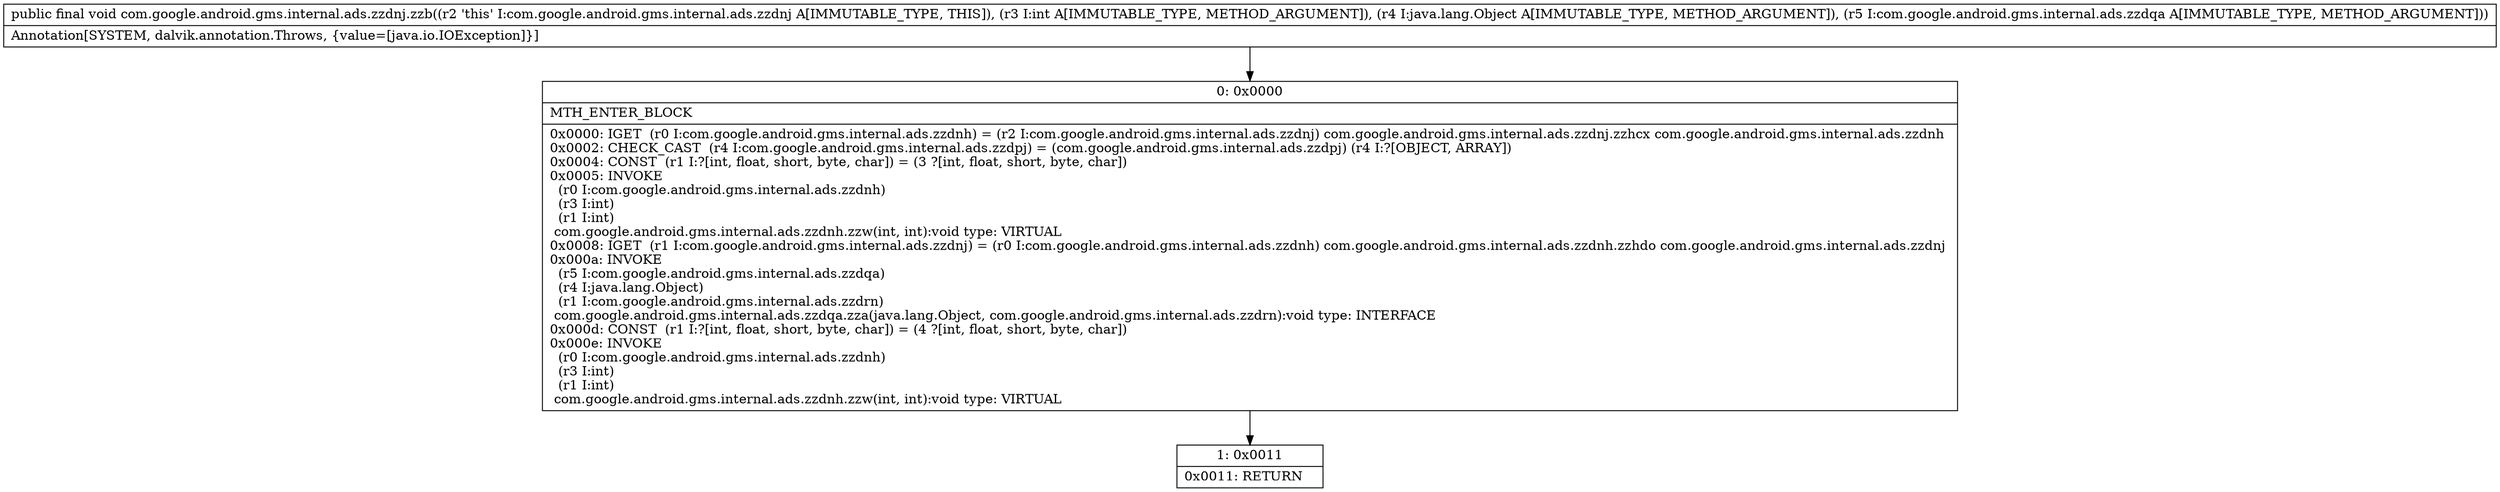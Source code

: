 digraph "CFG forcom.google.android.gms.internal.ads.zzdnj.zzb(ILjava\/lang\/Object;Lcom\/google\/android\/gms\/internal\/ads\/zzdqa;)V" {
Node_0 [shape=record,label="{0\:\ 0x0000|MTH_ENTER_BLOCK\l|0x0000: IGET  (r0 I:com.google.android.gms.internal.ads.zzdnh) = (r2 I:com.google.android.gms.internal.ads.zzdnj) com.google.android.gms.internal.ads.zzdnj.zzhcx com.google.android.gms.internal.ads.zzdnh \l0x0002: CHECK_CAST  (r4 I:com.google.android.gms.internal.ads.zzdpj) = (com.google.android.gms.internal.ads.zzdpj) (r4 I:?[OBJECT, ARRAY]) \l0x0004: CONST  (r1 I:?[int, float, short, byte, char]) = (3 ?[int, float, short, byte, char]) \l0x0005: INVOKE  \l  (r0 I:com.google.android.gms.internal.ads.zzdnh)\l  (r3 I:int)\l  (r1 I:int)\l com.google.android.gms.internal.ads.zzdnh.zzw(int, int):void type: VIRTUAL \l0x0008: IGET  (r1 I:com.google.android.gms.internal.ads.zzdnj) = (r0 I:com.google.android.gms.internal.ads.zzdnh) com.google.android.gms.internal.ads.zzdnh.zzhdo com.google.android.gms.internal.ads.zzdnj \l0x000a: INVOKE  \l  (r5 I:com.google.android.gms.internal.ads.zzdqa)\l  (r4 I:java.lang.Object)\l  (r1 I:com.google.android.gms.internal.ads.zzdrn)\l com.google.android.gms.internal.ads.zzdqa.zza(java.lang.Object, com.google.android.gms.internal.ads.zzdrn):void type: INTERFACE \l0x000d: CONST  (r1 I:?[int, float, short, byte, char]) = (4 ?[int, float, short, byte, char]) \l0x000e: INVOKE  \l  (r0 I:com.google.android.gms.internal.ads.zzdnh)\l  (r3 I:int)\l  (r1 I:int)\l com.google.android.gms.internal.ads.zzdnh.zzw(int, int):void type: VIRTUAL \l}"];
Node_1 [shape=record,label="{1\:\ 0x0011|0x0011: RETURN   \l}"];
MethodNode[shape=record,label="{public final void com.google.android.gms.internal.ads.zzdnj.zzb((r2 'this' I:com.google.android.gms.internal.ads.zzdnj A[IMMUTABLE_TYPE, THIS]), (r3 I:int A[IMMUTABLE_TYPE, METHOD_ARGUMENT]), (r4 I:java.lang.Object A[IMMUTABLE_TYPE, METHOD_ARGUMENT]), (r5 I:com.google.android.gms.internal.ads.zzdqa A[IMMUTABLE_TYPE, METHOD_ARGUMENT]))  | Annotation[SYSTEM, dalvik.annotation.Throws, \{value=[java.io.IOException]\}]\l}"];
MethodNode -> Node_0;
Node_0 -> Node_1;
}

